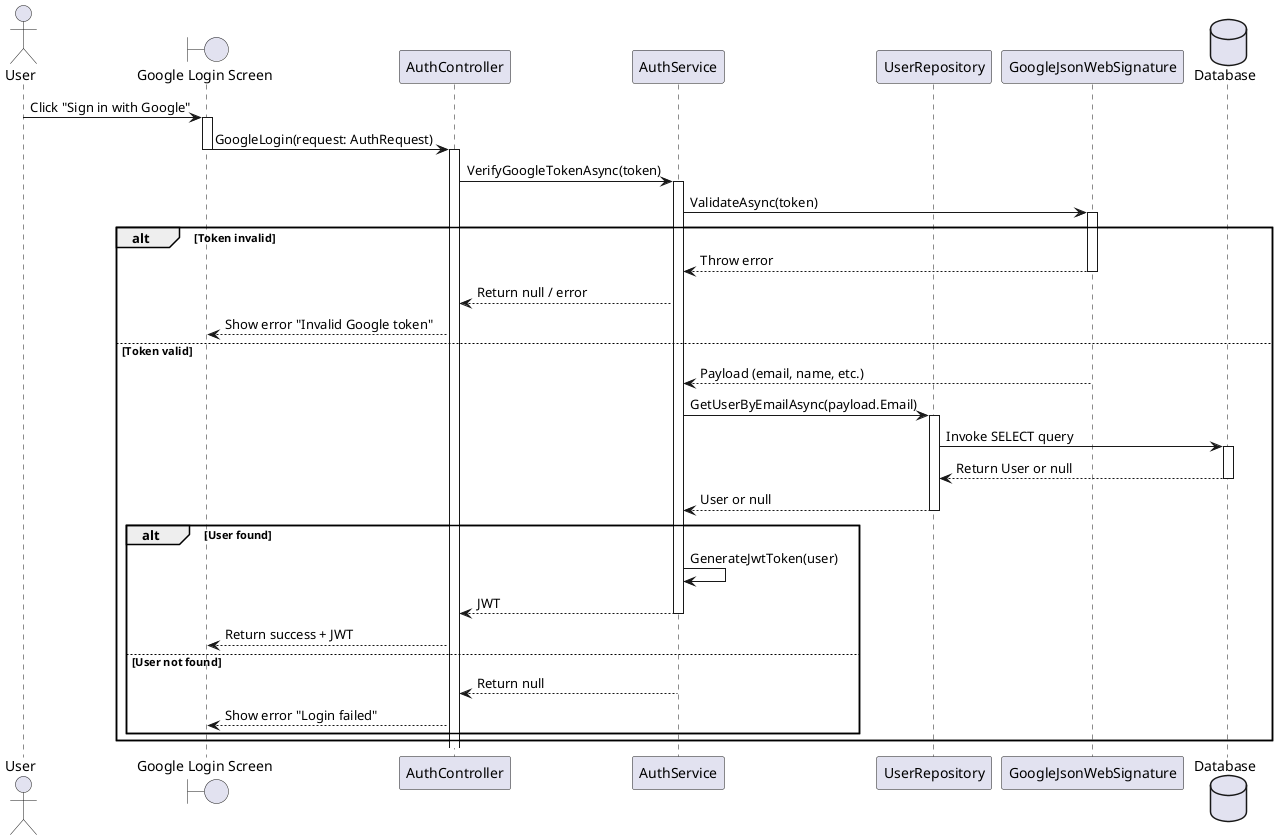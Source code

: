 @startuml
actor User
boundary "Google Login Screen" as Screen
participant "AuthController" as Controller
participant "AuthService" as Service
participant "UserRepository" as Repository
participant "GoogleJsonWebSignature" as Google
database "Database" as DB

User -> Screen : Click "Sign in with Google"
activate Screen
Screen -> Controller : GoogleLogin(request: AuthRequest)
deactivate Screen
activate Controller

Controller -> Service : VerifyGoogleTokenAsync(token)
activate Service

Service -> Google : ValidateAsync(token)
activate Google
alt Token invalid
    Google --> Service : Throw error
    deactivate Google
    Service --> Controller : Return null / error
    
    Controller --> Screen : Show error "Invalid Google token"
else Token valid
    Google --> Service : Payload (email, name, etc.)
    deactivate Google

    Service -> Repository : GetUserByEmailAsync(payload.Email)
    activate Repository
    Repository -> DB : Invoke SELECT query
    activate DB
    DB --> Repository : Return User or null
    deactivate DB
    Repository --> Service : User or null
    deactivate Repository

    alt User found
        Service -> Service : GenerateJwtToken(user)
        Service --> Controller : JWT
        deactivate Service
        Controller --> Screen : Return success + JWT
    else User not found
        Service --> Controller : Return null
        deactivate Service
        Controller --> Screen : Show error "Login failed"
    end
end
@enduml
